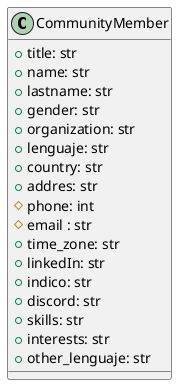 @startuml
class CommunityMember{
  +title: str
  +name: str
  +lastname: str
  +gender: str
  +organization: str
  +lenguaje: str
  +country: str
  +addres: str
  #phone: int
  #email : str
  +time_zone: str
  +linkedIn: str
  +indico: str
  +discord: str
  +skills: str
  +interests: str
   +other_lenguaje: str

}
@enduml

